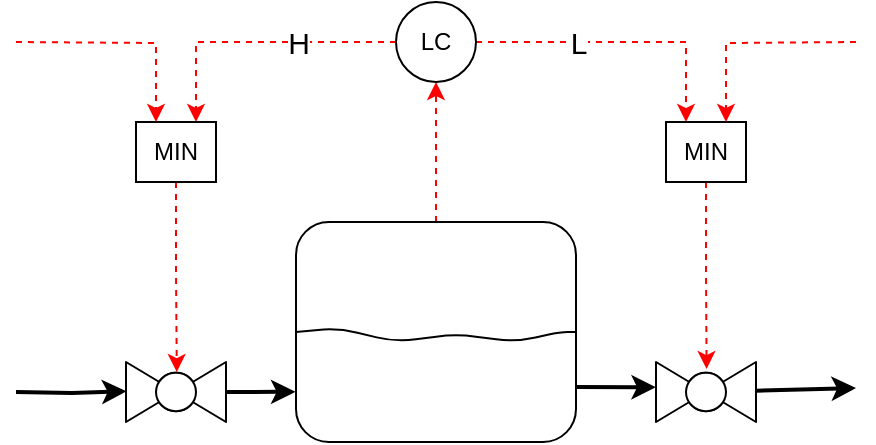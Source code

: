 <mxfile>
    <diagram id="vAsq1MDwtAUqE76dVWq6" name="Page-1">
        <mxGraphModel dx="971" dy="655" grid="1" gridSize="10" guides="1" tooltips="1" connect="1" arrows="1" fold="1" page="1" pageScale="1" pageWidth="1654" pageHeight="1169" math="0" shadow="0">
            <root>
                <mxCell id="0"/>
                <mxCell id="1" parent="0"/>
                <mxCell id="50" style="edgeStyle=orthogonalEdgeStyle;rounded=0;html=1;entryX=0.5;entryY=1;entryDx=0;entryDy=0;dashed=1;strokeColor=#FF0000;" parent="1" source="9" target="5" edge="1">
                    <mxGeometry relative="1" as="geometry"/>
                </mxCell>
                <mxCell id="57" style="edgeStyle=none;html=1;entryX=-0.001;entryY=0.422;entryDx=0;entryDy=0;entryPerimeter=0;strokeWidth=2;exitX=1;exitY=0.75;exitDx=0;exitDy=0;" parent="1" source="9" target="29" edge="1">
                    <mxGeometry relative="1" as="geometry"/>
                </mxCell>
                <mxCell id="9" value="" style="rounded=1;whiteSpace=wrap;html=1;" parent="1" vertex="1">
                    <mxGeometry x="660" y="440" width="140" height="110" as="geometry"/>
                </mxCell>
                <mxCell id="3" value="" style="endArrow=none;html=1;exitX=0;exitY=0.5;exitDx=0;exitDy=0;entryX=1;entryY=0.5;entryDx=0;entryDy=0;strokeWidth=1;" parent="1" source="9" target="9" edge="1">
                    <mxGeometry width="50" height="50" relative="1" as="geometry">
                        <mxPoint x="630" y="497" as="sourcePoint"/>
                        <mxPoint x="810" y="500" as="targetPoint"/>
                        <Array as="points">
                            <mxPoint x="681" y="493"/>
                            <mxPoint x="710" y="500"/>
                            <mxPoint x="740" y="496"/>
                            <mxPoint x="770" y="500"/>
                            <mxPoint x="792" y="495"/>
                        </Array>
                    </mxGeometry>
                </mxCell>
                <mxCell id="51" style="edgeStyle=orthogonalEdgeStyle;rounded=0;html=1;entryX=0.75;entryY=0;entryDx=0;entryDy=0;dashed=1;strokeColor=#FF0000;exitX=0;exitY=0.5;exitDx=0;exitDy=0;" parent="1" source="5" target="16" edge="1">
                    <mxGeometry relative="1" as="geometry">
                        <mxPoint x="650" y="350" as="sourcePoint"/>
                    </mxGeometry>
                </mxCell>
                <mxCell id="61" value="H" style="edgeLabel;html=1;align=center;verticalAlign=middle;resizable=0;points=[];fontSize=15;" vertex="1" connectable="0" parent="51">
                    <mxGeometry x="0.035" relative="1" as="geometry">
                        <mxPoint x="23" as="offset"/>
                    </mxGeometry>
                </mxCell>
                <mxCell id="52" style="edgeStyle=orthogonalEdgeStyle;rounded=0;html=1;entryX=0.25;entryY=0;entryDx=0;entryDy=0;dashed=1;strokeColor=#FF0000;" parent="1" source="5" target="31" edge="1">
                    <mxGeometry relative="1" as="geometry"/>
                </mxCell>
                <mxCell id="62" value="L" style="edgeLabel;html=1;align=center;verticalAlign=middle;resizable=0;points=[];fontSize=15;" vertex="1" connectable="0" parent="52">
                    <mxGeometry x="-0.013" y="1" relative="1" as="geometry">
                        <mxPoint x="-21" y="1" as="offset"/>
                    </mxGeometry>
                </mxCell>
                <mxCell id="5" value="LC" style="ellipse;whiteSpace=wrap;html=1;" parent="1" vertex="1">
                    <mxGeometry x="710" y="330" width="40" height="40" as="geometry"/>
                </mxCell>
                <mxCell id="19" style="edgeStyle=orthogonalEdgeStyle;rounded=0;html=1;entryX=0.508;entryY=0.167;entryDx=0;entryDy=0;entryPerimeter=0;dashed=1;strokeColor=#FF0000;" parent="1" source="16" target="26" edge="1">
                    <mxGeometry relative="1" as="geometry">
                        <mxPoint x="600" y="468.2" as="targetPoint"/>
                    </mxGeometry>
                </mxCell>
                <mxCell id="16" value="MIN" style="rounded=0;whiteSpace=wrap;html=1;" parent="1" vertex="1">
                    <mxGeometry x="580" y="390" width="40" height="30" as="geometry"/>
                </mxCell>
                <mxCell id="56" style="edgeStyle=none;html=1;entryX=-0.002;entryY=0.772;entryDx=0;entryDy=0;strokeWidth=2;entryPerimeter=0;" parent="1" source="26" target="9" edge="1">
                    <mxGeometry relative="1" as="geometry"/>
                </mxCell>
                <mxCell id="26" value="" style="verticalLabelPosition=bottom;align=center;html=1;verticalAlign=top;pointerEvents=1;dashed=0;shape=mxgraph.pid2valves.valve;valveType=ball" parent="1" vertex="1">
                    <mxGeometry x="575" y="510" width="50" height="30" as="geometry"/>
                </mxCell>
                <mxCell id="58" style="edgeStyle=none;html=1;strokeWidth=2;" parent="1" source="29" edge="1">
                    <mxGeometry relative="1" as="geometry">
                        <mxPoint x="940" y="523" as="targetPoint"/>
                    </mxGeometry>
                </mxCell>
                <mxCell id="29" value="" style="verticalLabelPosition=bottom;align=center;html=1;verticalAlign=top;pointerEvents=1;dashed=0;shape=mxgraph.pid2valves.valve;valveType=ball" parent="1" vertex="1">
                    <mxGeometry x="840" y="510" width="50" height="30" as="geometry"/>
                </mxCell>
                <mxCell id="54" style="edgeStyle=orthogonalEdgeStyle;rounded=0;html=1;entryX=0.506;entryY=0.117;entryDx=0;entryDy=0;entryPerimeter=0;dashed=1;strokeColor=#FF0000;" parent="1" source="31" target="29" edge="1">
                    <mxGeometry relative="1" as="geometry"/>
                </mxCell>
                <mxCell id="31" value="MIN" style="rounded=0;whiteSpace=wrap;html=1;" parent="1" vertex="1">
                    <mxGeometry x="845" y="390" width="40" height="30" as="geometry"/>
                </mxCell>
                <mxCell id="36" style="edgeStyle=orthogonalEdgeStyle;rounded=0;html=1;entryX=0.004;entryY=0.487;entryDx=0;entryDy=0;entryPerimeter=0;strokeWidth=2;" parent="1" target="26" edge="1">
                    <mxGeometry relative="1" as="geometry">
                        <mxPoint x="520" y="525" as="sourcePoint"/>
                        <mxPoint x="560" y="494.8" as="targetPoint"/>
                    </mxGeometry>
                </mxCell>
                <mxCell id="43" style="edgeStyle=orthogonalEdgeStyle;rounded=0;html=1;entryX=0.25;entryY=0;entryDx=0;entryDy=0;dashed=1;strokeColor=#FF0000;" parent="1" target="16" edge="1">
                    <mxGeometry relative="1" as="geometry">
                        <mxPoint x="520" y="350" as="sourcePoint"/>
                        <mxPoint x="590" y="380" as="targetPoint"/>
                    </mxGeometry>
                </mxCell>
                <mxCell id="53" style="edgeStyle=orthogonalEdgeStyle;rounded=0;html=1;entryX=0.75;entryY=0;entryDx=0;entryDy=0;dashed=1;strokeColor=#FF0000;" parent="1" target="31" edge="1">
                    <mxGeometry relative="1" as="geometry">
                        <mxPoint x="940" y="350" as="sourcePoint"/>
                        <mxPoint x="985" y="320" as="targetPoint"/>
                    </mxGeometry>
                </mxCell>
            </root>
        </mxGraphModel>
    </diagram>
</mxfile>